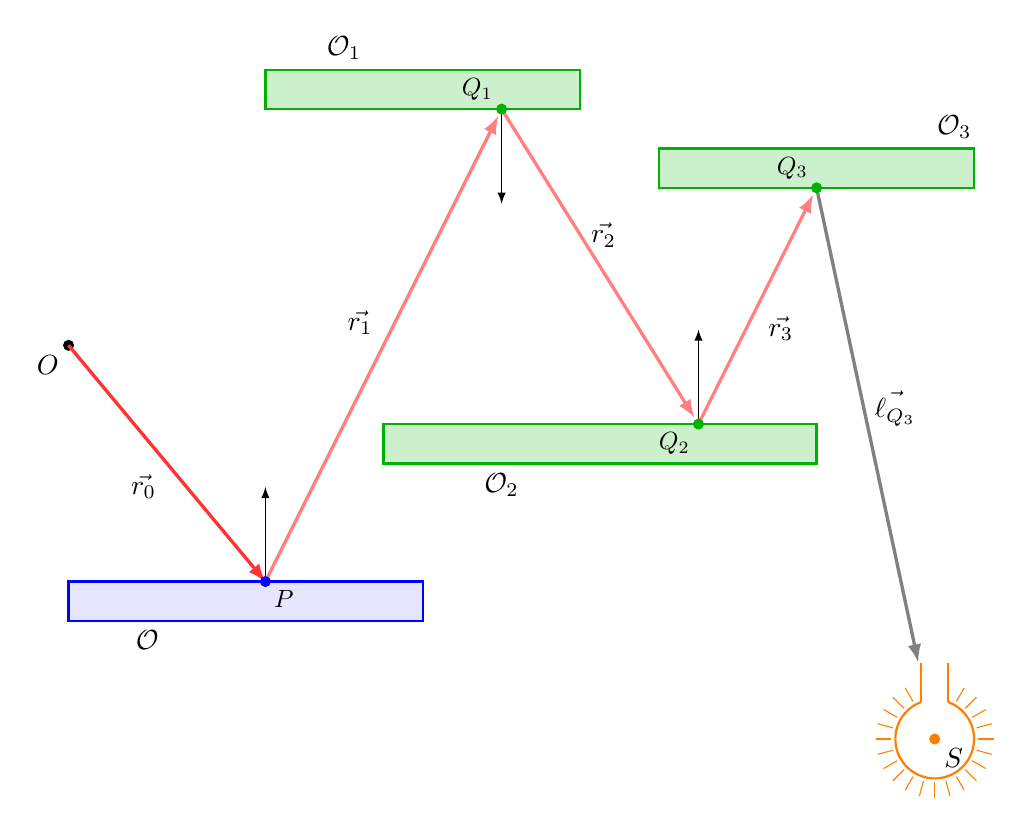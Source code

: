 ﻿\begin{tikzpicture}[scale=1]

% Ampoule
\begin{scope}[shift={(10.5,-5)},scale=0.5]
    \foreach \a in {60,45,...,-240}{
      \draw[orange] (\a:1.1) -- (\a:1.5);
    }

    \draw[thick, orange, fill=white] (110-360:1) arc (110-360:70:1);
    \draw[thick, orange] (70:1) -- ++(0,1);
    \draw[thick, orange] (110-360:1) -- ++(0,1);
    \coordinate (S) at (0,0);
    \fill[orange] (S) circle(4pt);
    \node at (S)[below right]{$S$};
\end{scope}

% Objet 0
\begin{scope}[shift={(2,-3)}]
\draw[blue,thick,fill=blue!10] (-2.5,-0.5) rectangle (2,0);
\coordinate (P) at (0,0);

\draw[->,>=latex] (P) -- ++(0,1.2);
\node at (-1.5,-0.5)[below]{$\mathcal{O}$};
\end{scope}

% Objet 1
\begin{scope}[shift={(4,3)}]
\draw[green!70!black,thick,fill=green!70!black!20] (-2,0) rectangle (2,0.5);
\coordinate (Q1) at (1,0);

\draw[->,>=latex] (Q1) -- ++(0,-1.2);
\node at (-1,0.5)[above]{$\mathcal{O}_1$};
\end{scope}

% Objet 2
\begin{scope}[shift={(5.5,-1)}]
\draw[green!70!black,thick,fill=green!70!black!20] (-2,-0.5) rectangle (3.5,0);
\coordinate (Q2) at (2,0);
\draw[->,>=latex] (Q2) -- ++(0,1.2);
\node at (-0.5,-0.5)[below]{$\mathcal{O}_2$};
\end{scope}

% Objet 3
\begin{scope}[shift={(10,2)}]
\draw[green!70!black,thick,fill=green!70!black!20] (-3,0) rectangle (1,0.5);
\coordinate (Q3) at (-1,0);
\node at (0.75,0.5)[above]{$\mathcal{O}_3$};
\end{scope}


\coordinate (O) at (-0.5,0);
\fill[black] (O) circle(2pt);
\node at (O)[below left]{$O$};
\draw[very thick,->,>=latex,red!80] (O) -- (P) node[midway,below left,black]{$\vec{r_0}$};
\draw[very thick,->,>=latex,red!50, shorten >= 1mm]  (P) -- (Q1) node[pos=0.5,above left,black]{$\vec{r_1}$};
\draw[very thick,->,>=latex,red!50, shorten >= 1mm]  (Q1) -- (Q2) node[pos=0.4,right,black]{$\vec{r_2}$};
\draw[very thick,->,>=latex,red!50, shorten >= 1mm]  (Q2) -- (Q3) node[pos=0.5,below right,black]{$\vec{r_3}$};
\draw[very thick,->,>=latex,gray, shorten >= 10mm]  (Q3) -- (S) node[pos=0.4,right ,black]{$\vec{\ell_{Q_3}}$};

\fill[blue] (P) circle(2pt);
\node at (P)[below right, scale=0.9]{$P$};

\fill[green!70!black] (Q1) circle(2pt);
\node at (Q1)[above left, scale=0.9]{$Q_1$};

\fill[green!70!black] (Q2) circle(2pt);
\node at (Q2)[below left, scale=0.9]{$Q_2$};

\fill[green!70!black] (Q3) circle(2pt);
\node at (Q3)[above left, scale=0.9]{$Q_3$};
\end{tikzpicture}